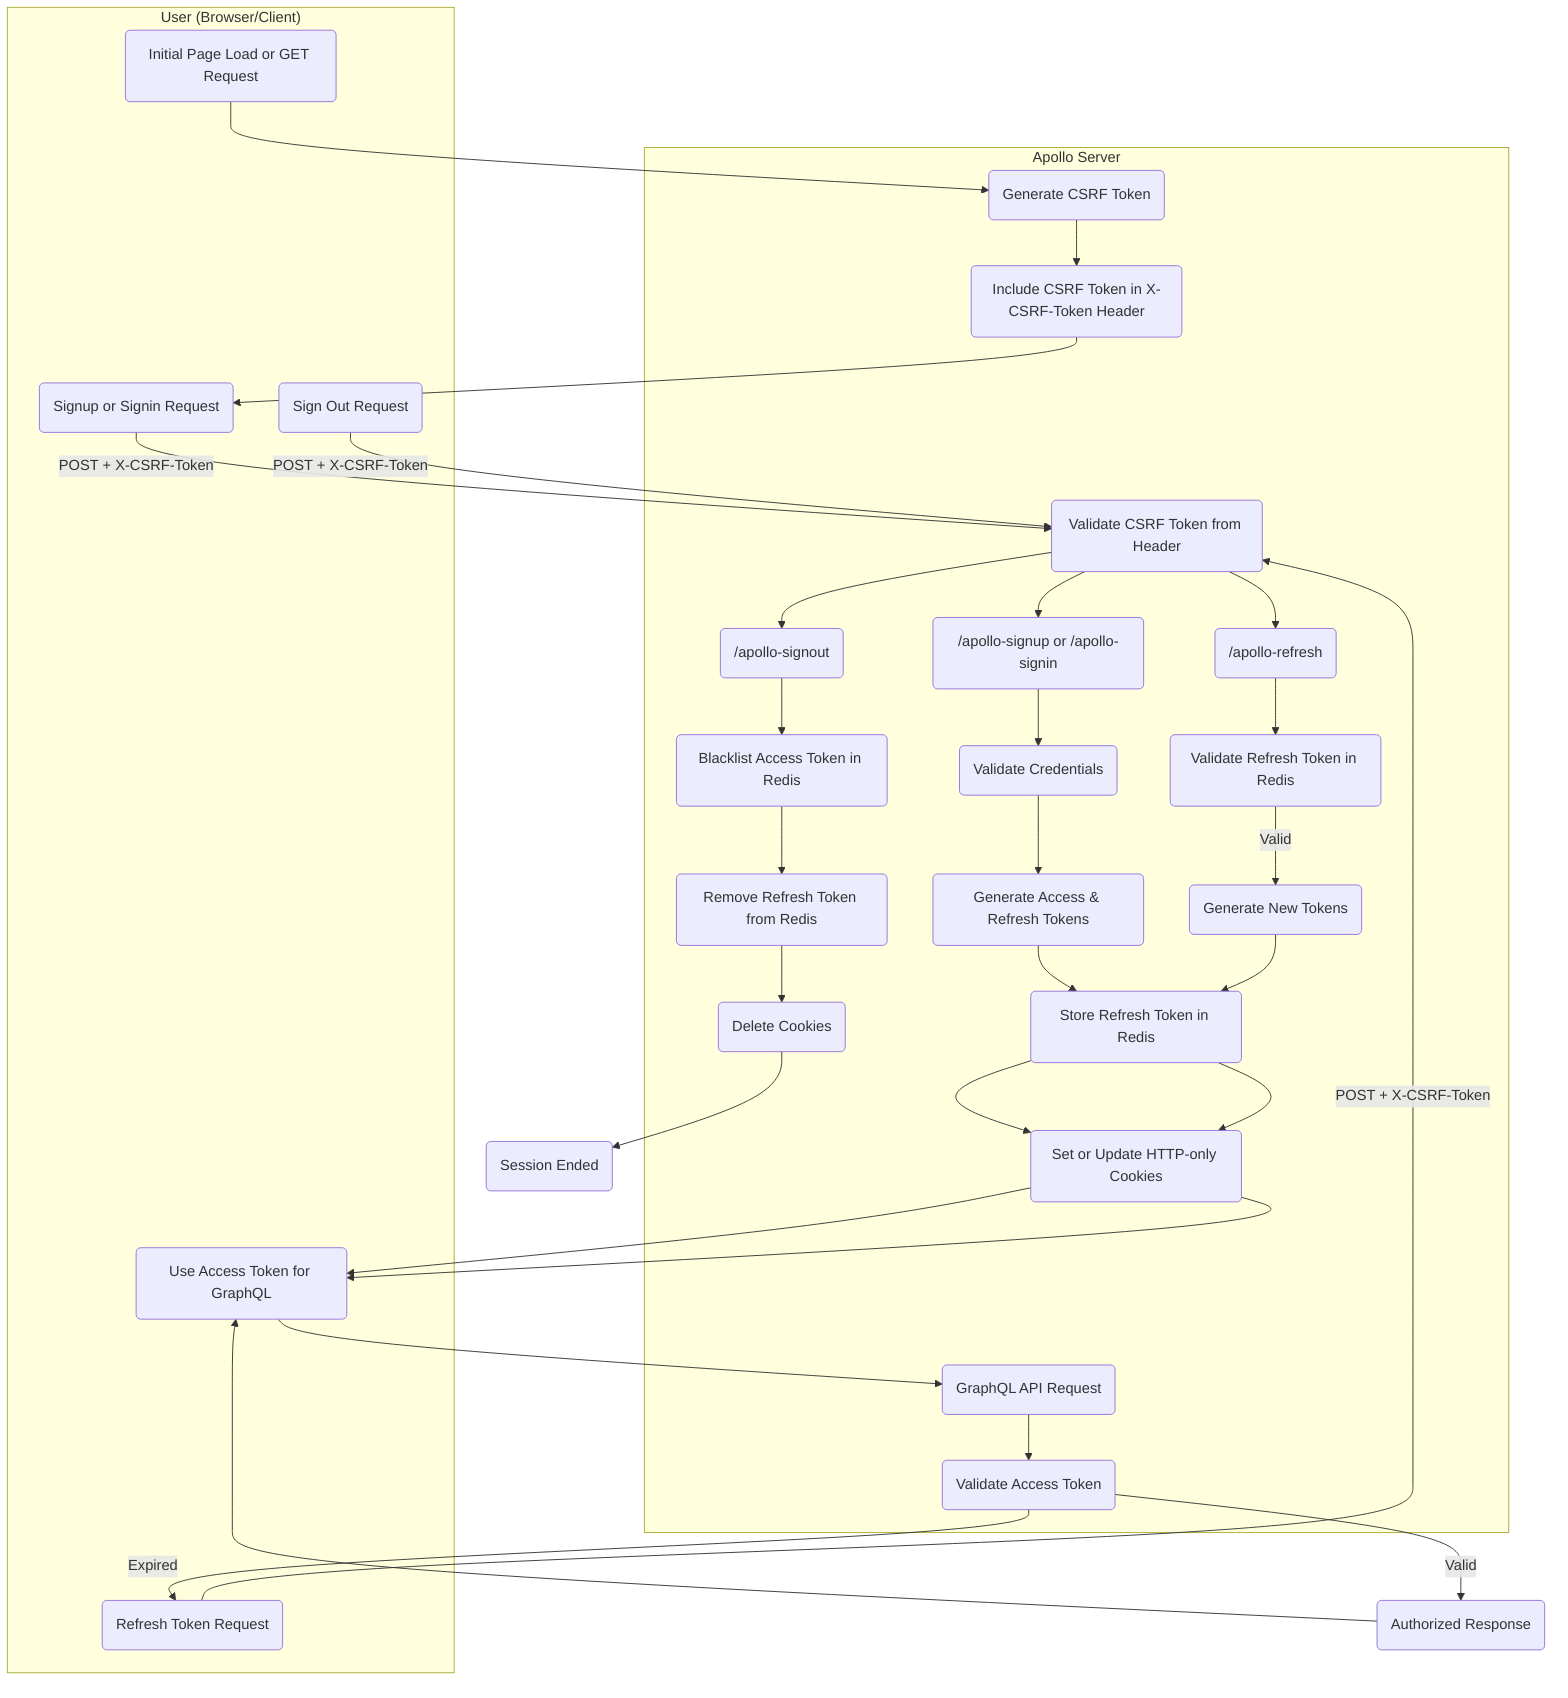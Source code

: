 flowchart TD
  subgraph Client["User (Browser/Client)"]
    A0(Initial Page Load or GET Request)
    A1(Signup or Signin Request)
    A2(Use Access Token for GraphQL)
    A3(Refresh Token Request)
    A4(Sign Out Request)
  end

  subgraph Server["Apollo Server"]
    Z1(Generate CSRF Token)
    Z2(Include CSRF Token in X-CSRF-Token Header)
    Z3(Validate CSRF Token from Header)

    B1(/apollo-signup or /apollo-signin)
    B2(Validate Credentials)
    B3(Generate Access & Refresh Tokens)
    B4(Store Refresh Token in Redis)
    B5(Set or Update HTTP-only Cookies)
    B6(GraphQL API Request)
    B7(Validate Access Token)
    B8(/apollo-refresh)
    B9(Validate Refresh Token in Redis)
    B10(Generate New Tokens)
    B12(/apollo-signout)
    B13(Blacklist Access Token in Redis)
    B14(Remove Refresh Token from Redis)
    B15(Delete Cookies)
  end

  A0 --> Z1 --> Z2 --> A1
  A1 -->|POST + X-CSRF-Token| Z3 --> B1 --> B2 --> B3 --> B4 --> B5 --> A2

  A3 -->|POST + X-CSRF-Token| Z3 --> B8 --> B9 -->|Valid| B10 --> B4 --> B5 --> A2

  A2 --> B6 --> B7
  B7 -->|Valid| C1(Authorized Response)
  B7 -->|Expired| A3

  A4 -->|POST + X-CSRF-Token| Z3 --> B12 --> B13 --> B14 --> B15 --> D1(Session Ended)

  C1 --> A2